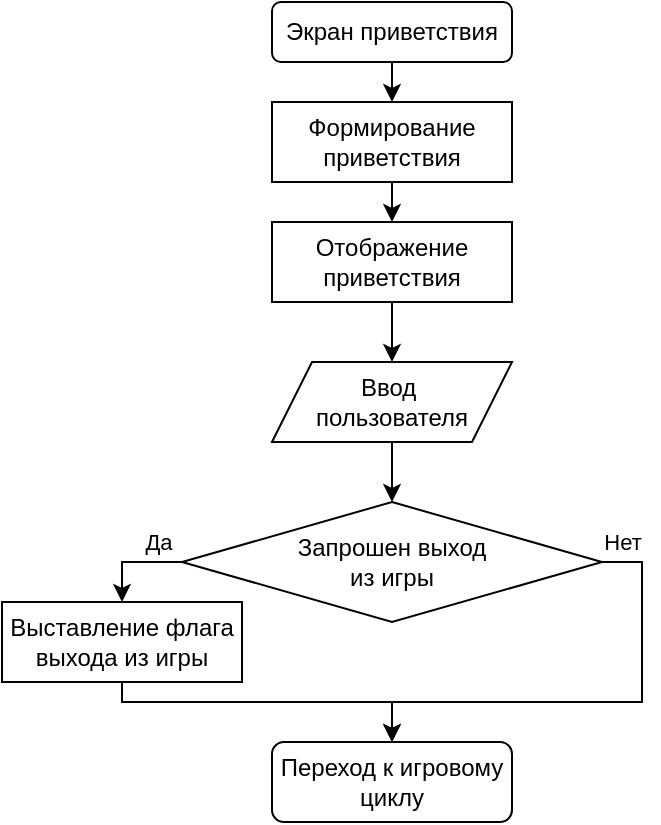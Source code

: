 <mxfile version="24.4.13" type="device">
  <diagram name="Page-1" id="8AExiW12i_gnfEKdbFFz">
    <mxGraphModel dx="757" dy="639" grid="1" gridSize="10" guides="1" tooltips="1" connect="1" arrows="1" fold="1" page="1" pageScale="1" pageWidth="827" pageHeight="1169" math="0" shadow="0">
      <root>
        <mxCell id="0" />
        <mxCell id="1" parent="0" />
        <mxCell id="C6CtMf7c4fnf4AZ9hv4f-73" style="edgeStyle=orthogonalEdgeStyle;rounded=0;orthogonalLoop=1;jettySize=auto;html=1;exitX=0.5;exitY=1;exitDx=0;exitDy=0;entryX=0.5;entryY=0;entryDx=0;entryDy=0;" parent="1" source="C6CtMf7c4fnf4AZ9hv4f-1" target="C6CtMf7c4fnf4AZ9hv4f-68" edge="1">
          <mxGeometry relative="1" as="geometry" />
        </mxCell>
        <mxCell id="C6CtMf7c4fnf4AZ9hv4f-1" value="Экран приветствия" style="rounded=1;whiteSpace=wrap;html=1;" parent="1" vertex="1">
          <mxGeometry x="245" y="30" width="120" height="30" as="geometry" />
        </mxCell>
        <mxCell id="C6CtMf7c4fnf4AZ9hv4f-2" style="edgeStyle=orthogonalEdgeStyle;rounded=0;orthogonalLoop=1;jettySize=auto;html=1;exitX=0.5;exitY=1;exitDx=0;exitDy=0;" parent="1" source="C6CtMf7c4fnf4AZ9hv4f-1" target="C6CtMf7c4fnf4AZ9hv4f-1" edge="1">
          <mxGeometry relative="1" as="geometry" />
        </mxCell>
        <mxCell id="C6CtMf7c4fnf4AZ9hv4f-11" value="Переход к игровому циклу" style="rounded=1;whiteSpace=wrap;html=1;" parent="1" vertex="1">
          <mxGeometry x="245" y="400" width="120" height="40" as="geometry" />
        </mxCell>
        <mxCell id="C6CtMf7c4fnf4AZ9hv4f-74" style="edgeStyle=orthogonalEdgeStyle;rounded=0;orthogonalLoop=1;jettySize=auto;html=1;exitX=0.5;exitY=1;exitDx=0;exitDy=0;entryX=0.5;entryY=0;entryDx=0;entryDy=0;" parent="1" source="C6CtMf7c4fnf4AZ9hv4f-68" target="C6CtMf7c4fnf4AZ9hv4f-69" edge="1">
          <mxGeometry relative="1" as="geometry" />
        </mxCell>
        <mxCell id="C6CtMf7c4fnf4AZ9hv4f-68" value="Формирование приветствия" style="rounded=0;whiteSpace=wrap;html=1;" parent="1" vertex="1">
          <mxGeometry x="245" y="80" width="120" height="40" as="geometry" />
        </mxCell>
        <mxCell id="C6CtMf7c4fnf4AZ9hv4f-75" style="edgeStyle=orthogonalEdgeStyle;rounded=0;orthogonalLoop=1;jettySize=auto;html=1;exitX=0.5;exitY=1;exitDx=0;exitDy=0;entryX=0.5;entryY=0;entryDx=0;entryDy=0;" parent="1" source="C6CtMf7c4fnf4AZ9hv4f-69" edge="1">
          <mxGeometry relative="1" as="geometry">
            <mxPoint x="305" y="210" as="targetPoint" />
          </mxGeometry>
        </mxCell>
        <mxCell id="C6CtMf7c4fnf4AZ9hv4f-69" value="Отображение приветствия" style="rounded=0;whiteSpace=wrap;html=1;" parent="1" vertex="1">
          <mxGeometry x="245" y="140" width="120" height="40" as="geometry" />
        </mxCell>
        <mxCell id="C6CtMf7c4fnf4AZ9hv4f-84" style="edgeStyle=orthogonalEdgeStyle;rounded=0;orthogonalLoop=1;jettySize=auto;html=1;exitX=0.5;exitY=1;exitDx=0;exitDy=0;entryX=0.5;entryY=0;entryDx=0;entryDy=0;" parent="1" source="C6CtMf7c4fnf4AZ9hv4f-76" target="C6CtMf7c4fnf4AZ9hv4f-77" edge="1">
          <mxGeometry relative="1" as="geometry" />
        </mxCell>
        <mxCell id="C6CtMf7c4fnf4AZ9hv4f-76" value="&lt;div&gt;Ввод&amp;nbsp;&lt;/div&gt;&lt;div&gt;пользователя&lt;/div&gt;" style="shape=parallelogram;perimeter=parallelogramPerimeter;whiteSpace=wrap;html=1;fixedSize=1;" parent="1" vertex="1">
          <mxGeometry x="245" y="210" width="120" height="40" as="geometry" />
        </mxCell>
        <mxCell id="C6CtMf7c4fnf4AZ9hv4f-79" style="edgeStyle=orthogonalEdgeStyle;rounded=0;orthogonalLoop=1;jettySize=auto;html=1;exitX=0;exitY=0.5;exitDx=0;exitDy=0;entryX=0.5;entryY=0;entryDx=0;entryDy=0;" parent="1" source="C6CtMf7c4fnf4AZ9hv4f-77" target="C6CtMf7c4fnf4AZ9hv4f-78" edge="1">
          <mxGeometry relative="1" as="geometry" />
        </mxCell>
        <mxCell id="C6CtMf7c4fnf4AZ9hv4f-80" value="Да" style="edgeLabel;html=1;align=center;verticalAlign=middle;resizable=0;points=[];" parent="C6CtMf7c4fnf4AZ9hv4f-79" vertex="1" connectable="0">
          <mxGeometry x="-0.511" y="1" relative="1" as="geometry">
            <mxPoint y="-11" as="offset" />
          </mxGeometry>
        </mxCell>
        <mxCell id="C6CtMf7c4fnf4AZ9hv4f-85" style="edgeStyle=orthogonalEdgeStyle;rounded=0;orthogonalLoop=1;jettySize=auto;html=1;exitX=1;exitY=0.5;exitDx=0;exitDy=0;entryX=0.5;entryY=0;entryDx=0;entryDy=0;" parent="1" source="C6CtMf7c4fnf4AZ9hv4f-77" target="C6CtMf7c4fnf4AZ9hv4f-11" edge="1">
          <mxGeometry relative="1" as="geometry">
            <Array as="points">
              <mxPoint x="430" y="310" />
              <mxPoint x="430" y="380" />
              <mxPoint x="305" y="380" />
            </Array>
          </mxGeometry>
        </mxCell>
        <mxCell id="C6CtMf7c4fnf4AZ9hv4f-87" value="Нет" style="edgeLabel;html=1;align=center;verticalAlign=middle;resizable=0;points=[];" parent="C6CtMf7c4fnf4AZ9hv4f-85" vertex="1" connectable="0">
          <mxGeometry x="-0.727" relative="1" as="geometry">
            <mxPoint x="-10" y="-22" as="offset" />
          </mxGeometry>
        </mxCell>
        <mxCell id="C6CtMf7c4fnf4AZ9hv4f-77" value="&lt;div&gt;Запрошен выход&lt;/div&gt;из игры" style="rhombus;whiteSpace=wrap;html=1;" parent="1" vertex="1">
          <mxGeometry x="200" y="280" width="210" height="60" as="geometry" />
        </mxCell>
        <mxCell id="C6CtMf7c4fnf4AZ9hv4f-86" style="edgeStyle=orthogonalEdgeStyle;rounded=0;orthogonalLoop=1;jettySize=auto;html=1;exitX=0.5;exitY=1;exitDx=0;exitDy=0;entryX=0.5;entryY=0;entryDx=0;entryDy=0;" parent="1" source="C6CtMf7c4fnf4AZ9hv4f-78" target="C6CtMf7c4fnf4AZ9hv4f-11" edge="1">
          <mxGeometry relative="1" as="geometry">
            <Array as="points">
              <mxPoint x="170" y="380" />
              <mxPoint x="305" y="380" />
            </Array>
          </mxGeometry>
        </mxCell>
        <mxCell id="C6CtMf7c4fnf4AZ9hv4f-78" value="Выставление флага выхода из игры" style="rounded=0;whiteSpace=wrap;html=1;" parent="1" vertex="1">
          <mxGeometry x="110" y="330" width="120" height="40" as="geometry" />
        </mxCell>
      </root>
    </mxGraphModel>
  </diagram>
</mxfile>

